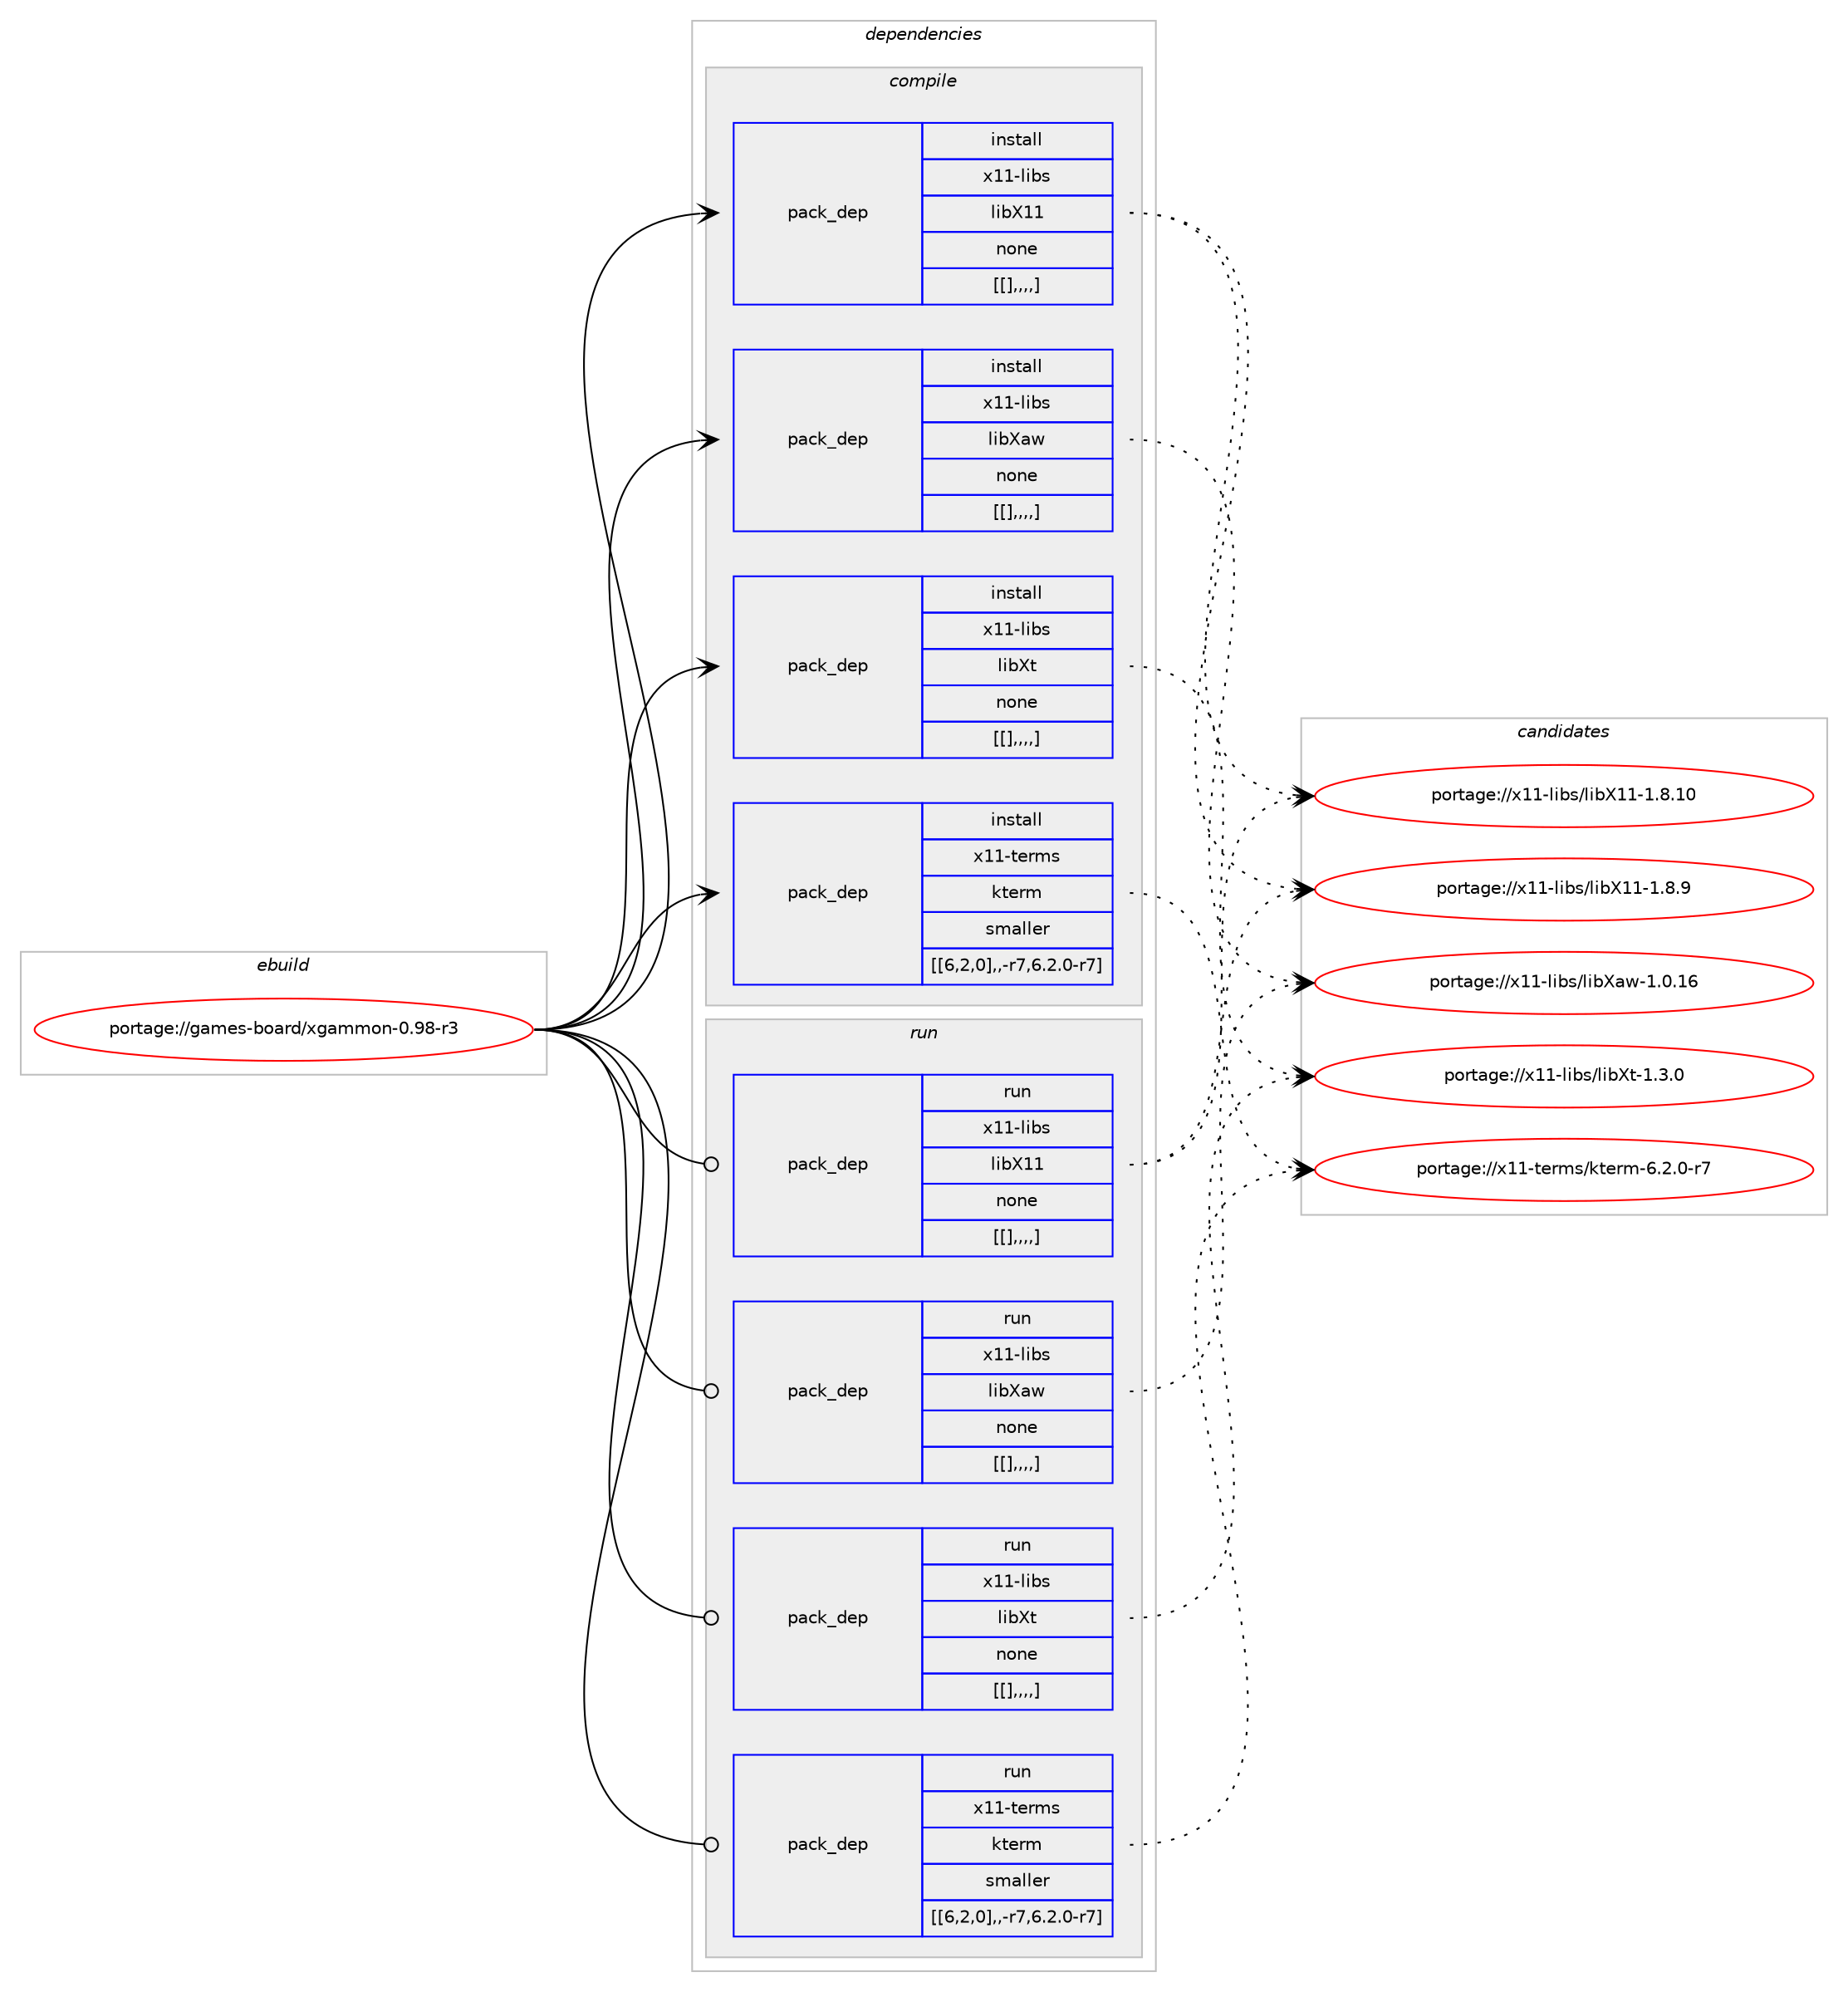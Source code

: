 digraph prolog {

# *************
# Graph options
# *************

newrank=true;
concentrate=true;
compound=true;
graph [rankdir=LR,fontname=Helvetica,fontsize=10,ranksep=1.5];#, ranksep=2.5, nodesep=0.2];
edge  [arrowhead=vee];
node  [fontname=Helvetica,fontsize=10];

# **********
# The ebuild
# **********

subgraph cluster_leftcol {
color=gray;
label=<<i>ebuild</i>>;
id [label="portage://games-board/xgammon-0.98-r3", color=red, width=4, href="../games-board/xgammon-0.98-r3.svg"];
}

# ****************
# The dependencies
# ****************

subgraph cluster_midcol {
color=gray;
label=<<i>dependencies</i>>;
subgraph cluster_compile {
fillcolor="#eeeeee";
style=filled;
label=<<i>compile</i>>;
subgraph pack163658 {
dependency229975 [label=<<TABLE BORDER="0" CELLBORDER="1" CELLSPACING="0" CELLPADDING="4" WIDTH="220"><TR><TD ROWSPAN="6" CELLPADDING="30">pack_dep</TD></TR><TR><TD WIDTH="110">install</TD></TR><TR><TD>x11-libs</TD></TR><TR><TD>libX11</TD></TR><TR><TD>none</TD></TR><TR><TD>[[],,,,]</TD></TR></TABLE>>, shape=none, color=blue];
}
id:e -> dependency229975:w [weight=20,style="solid",arrowhead="vee"];
subgraph pack163659 {
dependency229976 [label=<<TABLE BORDER="0" CELLBORDER="1" CELLSPACING="0" CELLPADDING="4" WIDTH="220"><TR><TD ROWSPAN="6" CELLPADDING="30">pack_dep</TD></TR><TR><TD WIDTH="110">install</TD></TR><TR><TD>x11-libs</TD></TR><TR><TD>libXaw</TD></TR><TR><TD>none</TD></TR><TR><TD>[[],,,,]</TD></TR></TABLE>>, shape=none, color=blue];
}
id:e -> dependency229976:w [weight=20,style="solid",arrowhead="vee"];
subgraph pack163660 {
dependency229977 [label=<<TABLE BORDER="0" CELLBORDER="1" CELLSPACING="0" CELLPADDING="4" WIDTH="220"><TR><TD ROWSPAN="6" CELLPADDING="30">pack_dep</TD></TR><TR><TD WIDTH="110">install</TD></TR><TR><TD>x11-libs</TD></TR><TR><TD>libXt</TD></TR><TR><TD>none</TD></TR><TR><TD>[[],,,,]</TD></TR></TABLE>>, shape=none, color=blue];
}
id:e -> dependency229977:w [weight=20,style="solid",arrowhead="vee"];
subgraph pack163661 {
dependency229978 [label=<<TABLE BORDER="0" CELLBORDER="1" CELLSPACING="0" CELLPADDING="4" WIDTH="220"><TR><TD ROWSPAN="6" CELLPADDING="30">pack_dep</TD></TR><TR><TD WIDTH="110">install</TD></TR><TR><TD>x11-terms</TD></TR><TR><TD>kterm</TD></TR><TR><TD>smaller</TD></TR><TR><TD>[[6,2,0],,-r7,6.2.0-r7]</TD></TR></TABLE>>, shape=none, color=blue];
}
id:e -> dependency229978:w [weight=20,style="solid",arrowhead="vee"];
}
subgraph cluster_compileandrun {
fillcolor="#eeeeee";
style=filled;
label=<<i>compile and run</i>>;
}
subgraph cluster_run {
fillcolor="#eeeeee";
style=filled;
label=<<i>run</i>>;
subgraph pack163662 {
dependency229979 [label=<<TABLE BORDER="0" CELLBORDER="1" CELLSPACING="0" CELLPADDING="4" WIDTH="220"><TR><TD ROWSPAN="6" CELLPADDING="30">pack_dep</TD></TR><TR><TD WIDTH="110">run</TD></TR><TR><TD>x11-libs</TD></TR><TR><TD>libX11</TD></TR><TR><TD>none</TD></TR><TR><TD>[[],,,,]</TD></TR></TABLE>>, shape=none, color=blue];
}
id:e -> dependency229979:w [weight=20,style="solid",arrowhead="odot"];
subgraph pack163663 {
dependency229980 [label=<<TABLE BORDER="0" CELLBORDER="1" CELLSPACING="0" CELLPADDING="4" WIDTH="220"><TR><TD ROWSPAN="6" CELLPADDING="30">pack_dep</TD></TR><TR><TD WIDTH="110">run</TD></TR><TR><TD>x11-libs</TD></TR><TR><TD>libXaw</TD></TR><TR><TD>none</TD></TR><TR><TD>[[],,,,]</TD></TR></TABLE>>, shape=none, color=blue];
}
id:e -> dependency229980:w [weight=20,style="solid",arrowhead="odot"];
subgraph pack163664 {
dependency229981 [label=<<TABLE BORDER="0" CELLBORDER="1" CELLSPACING="0" CELLPADDING="4" WIDTH="220"><TR><TD ROWSPAN="6" CELLPADDING="30">pack_dep</TD></TR><TR><TD WIDTH="110">run</TD></TR><TR><TD>x11-libs</TD></TR><TR><TD>libXt</TD></TR><TR><TD>none</TD></TR><TR><TD>[[],,,,]</TD></TR></TABLE>>, shape=none, color=blue];
}
id:e -> dependency229981:w [weight=20,style="solid",arrowhead="odot"];
subgraph pack163665 {
dependency229982 [label=<<TABLE BORDER="0" CELLBORDER="1" CELLSPACING="0" CELLPADDING="4" WIDTH="220"><TR><TD ROWSPAN="6" CELLPADDING="30">pack_dep</TD></TR><TR><TD WIDTH="110">run</TD></TR><TR><TD>x11-terms</TD></TR><TR><TD>kterm</TD></TR><TR><TD>smaller</TD></TR><TR><TD>[[6,2,0],,-r7,6.2.0-r7]</TD></TR></TABLE>>, shape=none, color=blue];
}
id:e -> dependency229982:w [weight=20,style="solid",arrowhead="odot"];
}
}

# **************
# The candidates
# **************

subgraph cluster_choices {
rank=same;
color=gray;
label=<<i>candidates</i>>;

subgraph choice163658 {
color=black;
nodesep=1;
choice12049494510810598115471081059888494945494656464948 [label="portage://x11-libs/libX11-1.8.10", color=red, width=4,href="../x11-libs/libX11-1.8.10.svg"];
choice120494945108105981154710810598884949454946564657 [label="portage://x11-libs/libX11-1.8.9", color=red, width=4,href="../x11-libs/libX11-1.8.9.svg"];
dependency229975:e -> choice12049494510810598115471081059888494945494656464948:w [style=dotted,weight="100"];
dependency229975:e -> choice120494945108105981154710810598884949454946564657:w [style=dotted,weight="100"];
}
subgraph choice163659 {
color=black;
nodesep=1;
choice120494945108105981154710810598889711945494648464954 [label="portage://x11-libs/libXaw-1.0.16", color=red, width=4,href="../x11-libs/libXaw-1.0.16.svg"];
dependency229976:e -> choice120494945108105981154710810598889711945494648464954:w [style=dotted,weight="100"];
}
subgraph choice163660 {
color=black;
nodesep=1;
choice12049494510810598115471081059888116454946514648 [label="portage://x11-libs/libXt-1.3.0", color=red, width=4,href="../x11-libs/libXt-1.3.0.svg"];
dependency229977:e -> choice12049494510810598115471081059888116454946514648:w [style=dotted,weight="100"];
}
subgraph choice163661 {
color=black;
nodesep=1;
choice120494945116101114109115471071161011141094554465046484511455 [label="portage://x11-terms/kterm-6.2.0-r7", color=red, width=4,href="../x11-terms/kterm-6.2.0-r7.svg"];
dependency229978:e -> choice120494945116101114109115471071161011141094554465046484511455:w [style=dotted,weight="100"];
}
subgraph choice163662 {
color=black;
nodesep=1;
choice12049494510810598115471081059888494945494656464948 [label="portage://x11-libs/libX11-1.8.10", color=red, width=4,href="../x11-libs/libX11-1.8.10.svg"];
choice120494945108105981154710810598884949454946564657 [label="portage://x11-libs/libX11-1.8.9", color=red, width=4,href="../x11-libs/libX11-1.8.9.svg"];
dependency229979:e -> choice12049494510810598115471081059888494945494656464948:w [style=dotted,weight="100"];
dependency229979:e -> choice120494945108105981154710810598884949454946564657:w [style=dotted,weight="100"];
}
subgraph choice163663 {
color=black;
nodesep=1;
choice120494945108105981154710810598889711945494648464954 [label="portage://x11-libs/libXaw-1.0.16", color=red, width=4,href="../x11-libs/libXaw-1.0.16.svg"];
dependency229980:e -> choice120494945108105981154710810598889711945494648464954:w [style=dotted,weight="100"];
}
subgraph choice163664 {
color=black;
nodesep=1;
choice12049494510810598115471081059888116454946514648 [label="portage://x11-libs/libXt-1.3.0", color=red, width=4,href="../x11-libs/libXt-1.3.0.svg"];
dependency229981:e -> choice12049494510810598115471081059888116454946514648:w [style=dotted,weight="100"];
}
subgraph choice163665 {
color=black;
nodesep=1;
choice120494945116101114109115471071161011141094554465046484511455 [label="portage://x11-terms/kterm-6.2.0-r7", color=red, width=4,href="../x11-terms/kterm-6.2.0-r7.svg"];
dependency229982:e -> choice120494945116101114109115471071161011141094554465046484511455:w [style=dotted,weight="100"];
}
}

}
